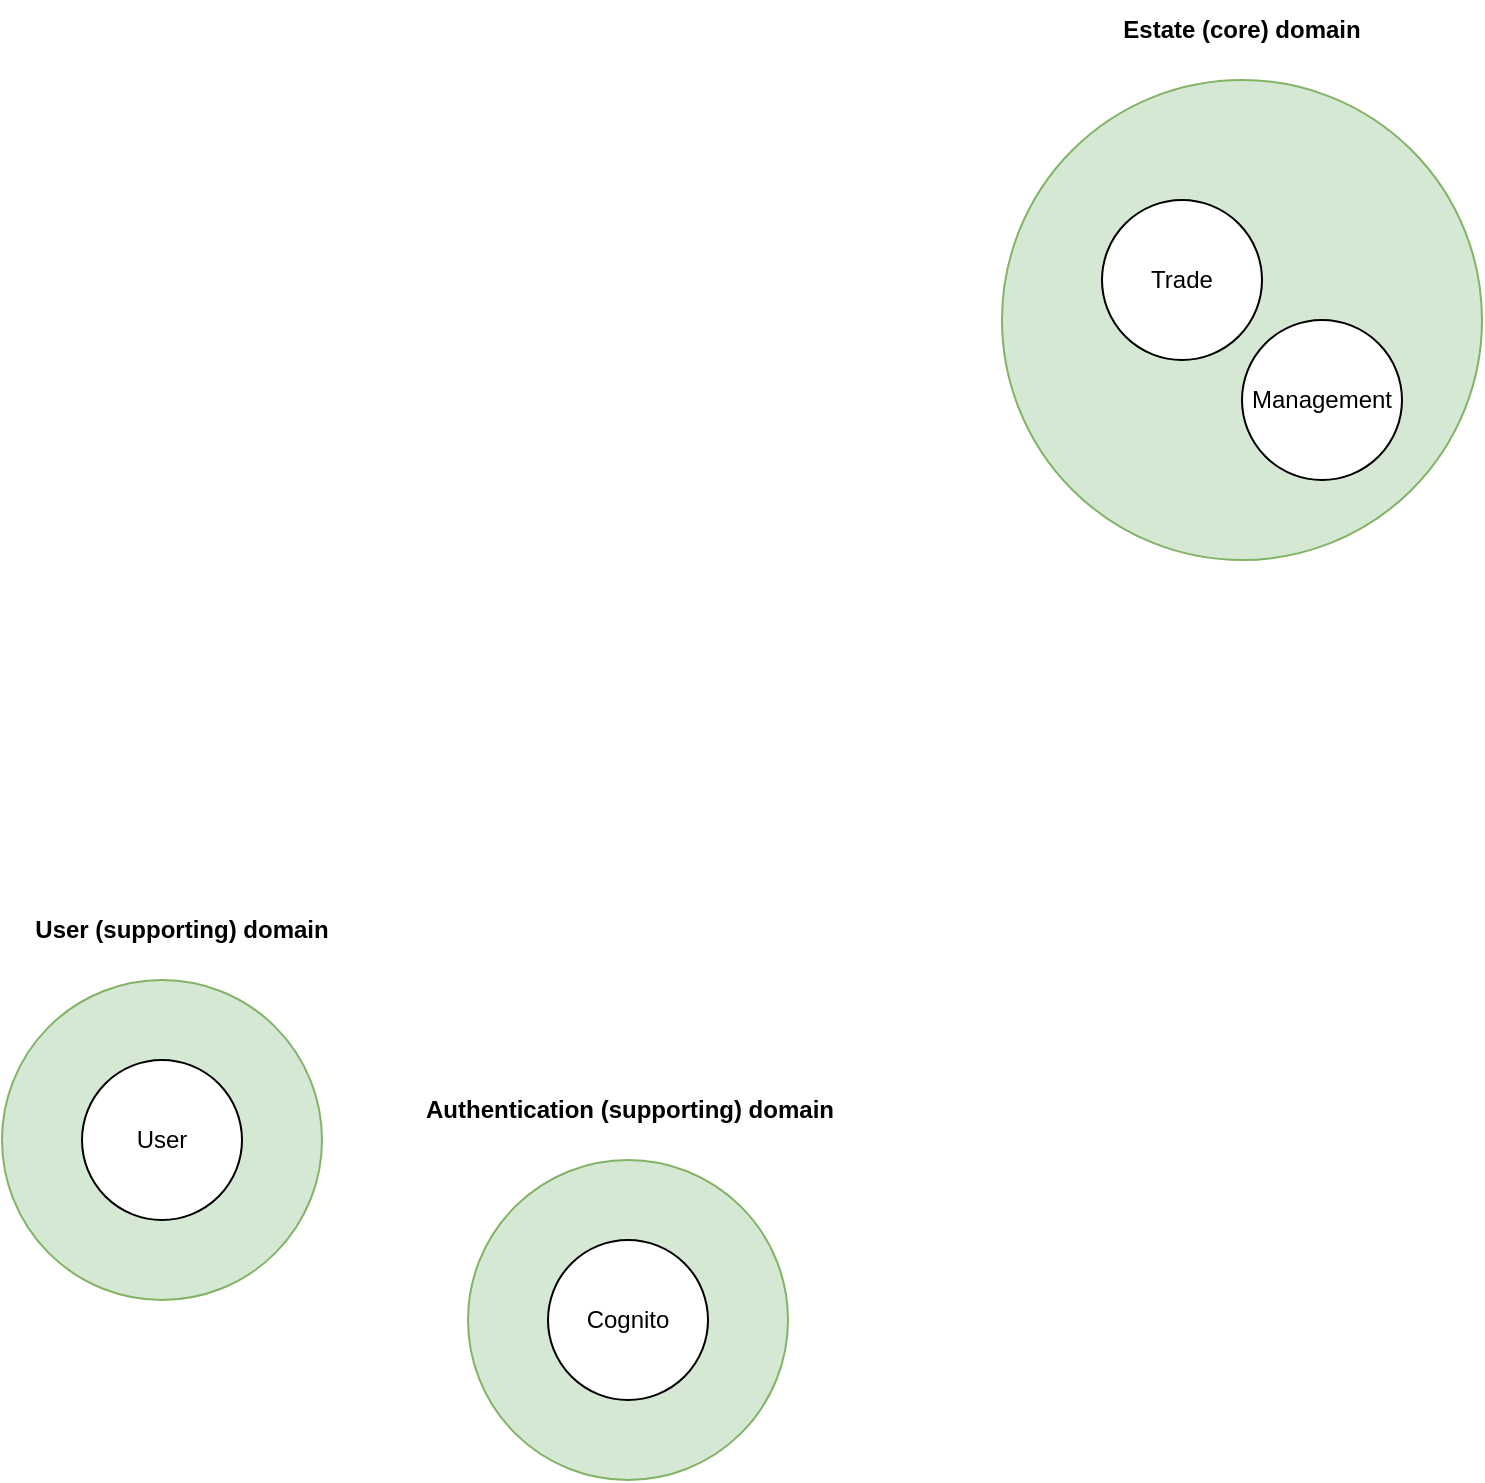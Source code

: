 <mxfile version="20.8.10" type="device"><diagram name="Page-1" id="cVjU8Fw7vYA0iK1DVuXE"><mxGraphModel dx="1050" dy="629" grid="1" gridSize="10" guides="1" tooltips="1" connect="1" arrows="1" fold="1" page="1" pageScale="1" pageWidth="850" pageHeight="1100" math="0" shadow="0"><root><mxCell id="0"/><mxCell id="1" parent="0"/><mxCell id="dm6nGEojDvNo9dbGVnJc-7" value="" style="group" vertex="1" connectable="0" parent="1"><mxGeometry x="540" y="50" width="240" height="280" as="geometry"/></mxCell><mxCell id="dm6nGEojDvNo9dbGVnJc-4" value="" style="group;autosize=1;resizable=0;pointerEvents=0;" vertex="1" connectable="0" parent="dm6nGEojDvNo9dbGVnJc-7"><mxGeometry y="40" width="240" height="240" as="geometry"/></mxCell><mxCell id="dm6nGEojDvNo9dbGVnJc-1" value="" style="ellipse;whiteSpace=wrap;html=1;aspect=fixed;fillColor=#d5e8d4;strokeColor=#82b366;" vertex="1" parent="dm6nGEojDvNo9dbGVnJc-4"><mxGeometry width="240" height="240" as="geometry"/></mxCell><mxCell id="dm6nGEojDvNo9dbGVnJc-2" value="Trade" style="ellipse;whiteSpace=wrap;html=1;aspect=fixed;" vertex="1" parent="dm6nGEojDvNo9dbGVnJc-4"><mxGeometry x="50" y="60" width="80" height="80" as="geometry"/></mxCell><mxCell id="dm6nGEojDvNo9dbGVnJc-3" value="Management" style="ellipse;whiteSpace=wrap;html=1;aspect=fixed;" vertex="1" parent="dm6nGEojDvNo9dbGVnJc-4"><mxGeometry x="120" y="120" width="80" height="80" as="geometry"/></mxCell><mxCell id="dm6nGEojDvNo9dbGVnJc-5" value="&lt;b&gt;Estate (core) domain&lt;/b&gt;" style="text;html=1;strokeColor=none;fillColor=none;align=center;verticalAlign=middle;whiteSpace=wrap;rounded=0;" vertex="1" parent="dm6nGEojDvNo9dbGVnJc-7"><mxGeometry x="50" width="140" height="30" as="geometry"/></mxCell><mxCell id="dm6nGEojDvNo9dbGVnJc-16" value="" style="group" vertex="1" connectable="0" parent="1"><mxGeometry x="40" y="500" width="170" height="200" as="geometry"/></mxCell><mxCell id="dm6nGEojDvNo9dbGVnJc-13" value="&lt;b&gt;User (supporting) domain&lt;/b&gt;" style="text;html=1;strokeColor=none;fillColor=none;align=center;verticalAlign=middle;whiteSpace=wrap;rounded=0;" vertex="1" parent="dm6nGEojDvNo9dbGVnJc-16"><mxGeometry x="10" width="160" height="30" as="geometry"/></mxCell><mxCell id="dm6nGEojDvNo9dbGVnJc-15" value="" style="group" vertex="1" connectable="0" parent="dm6nGEojDvNo9dbGVnJc-16"><mxGeometry y="40" width="160" height="160" as="geometry"/></mxCell><mxCell id="dm6nGEojDvNo9dbGVnJc-10" value="" style="ellipse;whiteSpace=wrap;html=1;aspect=fixed;fillColor=#d5e8d4;strokeColor=#82b366;" vertex="1" parent="dm6nGEojDvNo9dbGVnJc-15"><mxGeometry width="160" height="160" as="geometry"/></mxCell><mxCell id="dm6nGEojDvNo9dbGVnJc-11" value="User" style="ellipse;whiteSpace=wrap;html=1;aspect=fixed;" vertex="1" parent="dm6nGEojDvNo9dbGVnJc-15"><mxGeometry x="40" y="40" width="80" height="80" as="geometry"/></mxCell><mxCell id="dm6nGEojDvNo9dbGVnJc-17" value="" style="group" vertex="1" connectable="0" parent="1"><mxGeometry x="240" y="590" width="230" height="200" as="geometry"/></mxCell><mxCell id="dm6nGEojDvNo9dbGVnJc-18" value="&lt;b&gt;Authentication (supporting) domain&lt;/b&gt;" style="text;html=1;strokeColor=none;fillColor=none;align=center;verticalAlign=middle;whiteSpace=wrap;rounded=0;" vertex="1" parent="dm6nGEojDvNo9dbGVnJc-17"><mxGeometry x="4" width="220" height="30" as="geometry"/></mxCell><mxCell id="dm6nGEojDvNo9dbGVnJc-19" value="" style="group" vertex="1" connectable="0" parent="dm6nGEojDvNo9dbGVnJc-17"><mxGeometry x="33" y="40" width="160" height="160" as="geometry"/></mxCell><mxCell id="dm6nGEojDvNo9dbGVnJc-20" value="" style="ellipse;whiteSpace=wrap;html=1;aspect=fixed;fillColor=#d5e8d4;strokeColor=#82b366;" vertex="1" parent="dm6nGEojDvNo9dbGVnJc-19"><mxGeometry width="160" height="160" as="geometry"/></mxCell><mxCell id="dm6nGEojDvNo9dbGVnJc-21" value="Cognito" style="ellipse;whiteSpace=wrap;html=1;aspect=fixed;" vertex="1" parent="dm6nGEojDvNo9dbGVnJc-19"><mxGeometry x="40" y="40" width="80" height="80" as="geometry"/></mxCell></root></mxGraphModel></diagram></mxfile>